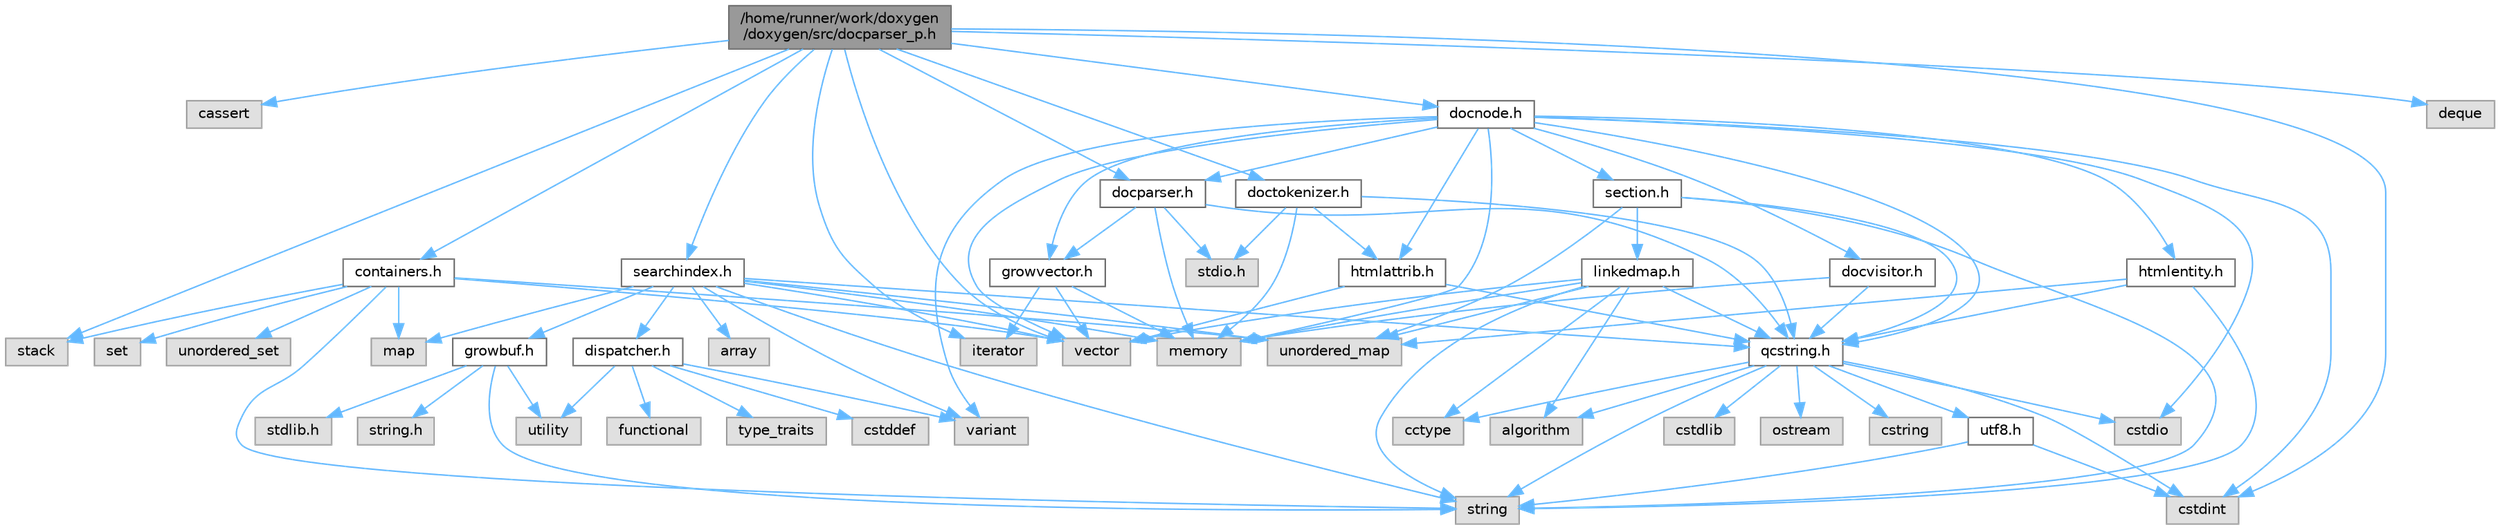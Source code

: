digraph "/home/runner/work/doxygen/doxygen/src/docparser_p.h"
{
 // INTERACTIVE_SVG=YES
 // LATEX_PDF_SIZE
  bgcolor="transparent";
  edge [fontname=Helvetica,fontsize=10,labelfontname=Helvetica,labelfontsize=10];
  node [fontname=Helvetica,fontsize=10,shape=box,height=0.2,width=0.4];
  Node1 [id="Node000001",label="/home/runner/work/doxygen\l/doxygen/src/docparser_p.h",height=0.2,width=0.4,color="gray40", fillcolor="grey60", style="filled", fontcolor="black",tooltip="Private header shared between docparser.cpp and docnode.cpp."];
  Node1 -> Node2 [id="edge1_Node000001_Node000002",color="steelblue1",style="solid"];
  Node2 [id="Node000002",label="cassert",height=0.2,width=0.4,color="grey60", fillcolor="#E0E0E0", style="filled"];
  Node1 -> Node3 [id="edge2_Node000001_Node000003",color="steelblue1",style="solid"];
  Node3 [id="Node000003",label="stack",height=0.2,width=0.4,color="grey60", fillcolor="#E0E0E0", style="filled"];
  Node1 -> Node4 [id="edge3_Node000001_Node000004",color="steelblue1",style="solid"];
  Node4 [id="Node000004",label="iterator",height=0.2,width=0.4,color="grey60", fillcolor="#E0E0E0", style="filled"];
  Node1 -> Node5 [id="edge4_Node000001_Node000005",color="steelblue1",style="solid"];
  Node5 [id="Node000005",label="vector",height=0.2,width=0.4,color="grey60", fillcolor="#E0E0E0", style="filled"];
  Node1 -> Node6 [id="edge5_Node000001_Node000006",color="steelblue1",style="solid"];
  Node6 [id="Node000006",label="deque",height=0.2,width=0.4,color="grey60", fillcolor="#E0E0E0", style="filled"];
  Node1 -> Node7 [id="edge6_Node000001_Node000007",color="steelblue1",style="solid"];
  Node7 [id="Node000007",label="cstdint",height=0.2,width=0.4,color="grey60", fillcolor="#E0E0E0", style="filled"];
  Node1 -> Node8 [id="edge7_Node000001_Node000008",color="steelblue1",style="solid"];
  Node8 [id="Node000008",label="containers.h",height=0.2,width=0.4,color="grey40", fillcolor="white", style="filled",URL="$d5/d75/containers_8h.html",tooltip=" "];
  Node8 -> Node5 [id="edge8_Node000008_Node000005",color="steelblue1",style="solid"];
  Node8 -> Node9 [id="edge9_Node000008_Node000009",color="steelblue1",style="solid"];
  Node9 [id="Node000009",label="string",height=0.2,width=0.4,color="grey60", fillcolor="#E0E0E0", style="filled"];
  Node8 -> Node10 [id="edge10_Node000008_Node000010",color="steelblue1",style="solid"];
  Node10 [id="Node000010",label="set",height=0.2,width=0.4,color="grey60", fillcolor="#E0E0E0", style="filled"];
  Node8 -> Node11 [id="edge11_Node000008_Node000011",color="steelblue1",style="solid"];
  Node11 [id="Node000011",label="map",height=0.2,width=0.4,color="grey60", fillcolor="#E0E0E0", style="filled"];
  Node8 -> Node12 [id="edge12_Node000008_Node000012",color="steelblue1",style="solid"];
  Node12 [id="Node000012",label="unordered_set",height=0.2,width=0.4,color="grey60", fillcolor="#E0E0E0", style="filled"];
  Node8 -> Node13 [id="edge13_Node000008_Node000013",color="steelblue1",style="solid"];
  Node13 [id="Node000013",label="unordered_map",height=0.2,width=0.4,color="grey60", fillcolor="#E0E0E0", style="filled"];
  Node8 -> Node3 [id="edge14_Node000008_Node000003",color="steelblue1",style="solid"];
  Node1 -> Node14 [id="edge15_Node000001_Node000014",color="steelblue1",style="solid"];
  Node14 [id="Node000014",label="docparser.h",height=0.2,width=0.4,color="grey40", fillcolor="white", style="filled",URL="$de/d9c/docparser_8h.html",tooltip=" "];
  Node14 -> Node15 [id="edge16_Node000014_Node000015",color="steelblue1",style="solid"];
  Node15 [id="Node000015",label="stdio.h",height=0.2,width=0.4,color="grey60", fillcolor="#E0E0E0", style="filled"];
  Node14 -> Node16 [id="edge17_Node000014_Node000016",color="steelblue1",style="solid"];
  Node16 [id="Node000016",label="memory",height=0.2,width=0.4,color="grey60", fillcolor="#E0E0E0", style="filled"];
  Node14 -> Node17 [id="edge18_Node000014_Node000017",color="steelblue1",style="solid"];
  Node17 [id="Node000017",label="qcstring.h",height=0.2,width=0.4,color="grey40", fillcolor="white", style="filled",URL="$d7/d5c/qcstring_8h.html",tooltip=" "];
  Node17 -> Node9 [id="edge19_Node000017_Node000009",color="steelblue1",style="solid"];
  Node17 -> Node18 [id="edge20_Node000017_Node000018",color="steelblue1",style="solid"];
  Node18 [id="Node000018",label="algorithm",height=0.2,width=0.4,color="grey60", fillcolor="#E0E0E0", style="filled"];
  Node17 -> Node19 [id="edge21_Node000017_Node000019",color="steelblue1",style="solid"];
  Node19 [id="Node000019",label="cctype",height=0.2,width=0.4,color="grey60", fillcolor="#E0E0E0", style="filled"];
  Node17 -> Node20 [id="edge22_Node000017_Node000020",color="steelblue1",style="solid"];
  Node20 [id="Node000020",label="cstring",height=0.2,width=0.4,color="grey60", fillcolor="#E0E0E0", style="filled"];
  Node17 -> Node21 [id="edge23_Node000017_Node000021",color="steelblue1",style="solid"];
  Node21 [id="Node000021",label="cstdio",height=0.2,width=0.4,color="grey60", fillcolor="#E0E0E0", style="filled"];
  Node17 -> Node22 [id="edge24_Node000017_Node000022",color="steelblue1",style="solid"];
  Node22 [id="Node000022",label="cstdlib",height=0.2,width=0.4,color="grey60", fillcolor="#E0E0E0", style="filled"];
  Node17 -> Node7 [id="edge25_Node000017_Node000007",color="steelblue1",style="solid"];
  Node17 -> Node23 [id="edge26_Node000017_Node000023",color="steelblue1",style="solid"];
  Node23 [id="Node000023",label="ostream",height=0.2,width=0.4,color="grey60", fillcolor="#E0E0E0", style="filled"];
  Node17 -> Node24 [id="edge27_Node000017_Node000024",color="steelblue1",style="solid"];
  Node24 [id="Node000024",label="utf8.h",height=0.2,width=0.4,color="grey40", fillcolor="white", style="filled",URL="$db/d7c/utf8_8h.html",tooltip="Various UTF8 related helper functions."];
  Node24 -> Node7 [id="edge28_Node000024_Node000007",color="steelblue1",style="solid"];
  Node24 -> Node9 [id="edge29_Node000024_Node000009",color="steelblue1",style="solid"];
  Node14 -> Node25 [id="edge30_Node000014_Node000025",color="steelblue1",style="solid"];
  Node25 [id="Node000025",label="growvector.h",height=0.2,width=0.4,color="grey40", fillcolor="white", style="filled",URL="$d7/d50/growvector_8h.html",tooltip=" "];
  Node25 -> Node5 [id="edge31_Node000025_Node000005",color="steelblue1",style="solid"];
  Node25 -> Node16 [id="edge32_Node000025_Node000016",color="steelblue1",style="solid"];
  Node25 -> Node4 [id="edge33_Node000025_Node000004",color="steelblue1",style="solid"];
  Node1 -> Node26 [id="edge34_Node000001_Node000026",color="steelblue1",style="solid"];
  Node26 [id="Node000026",label="docnode.h",height=0.2,width=0.4,color="grey40", fillcolor="white", style="filled",URL="$de/d2b/docnode_8h.html",tooltip=" "];
  Node26 -> Node21 [id="edge35_Node000026_Node000021",color="steelblue1",style="solid"];
  Node26 -> Node7 [id="edge36_Node000026_Node000007",color="steelblue1",style="solid"];
  Node26 -> Node5 [id="edge37_Node000026_Node000005",color="steelblue1",style="solid"];
  Node26 -> Node16 [id="edge38_Node000026_Node000016",color="steelblue1",style="solid"];
  Node26 -> Node27 [id="edge39_Node000026_Node000027",color="steelblue1",style="solid"];
  Node27 [id="Node000027",label="variant",height=0.2,width=0.4,color="grey60", fillcolor="#E0E0E0", style="filled"];
  Node26 -> Node17 [id="edge40_Node000026_Node000017",color="steelblue1",style="solid"];
  Node26 -> Node28 [id="edge41_Node000026_Node000028",color="steelblue1",style="solid"];
  Node28 [id="Node000028",label="docvisitor.h",height=0.2,width=0.4,color="grey40", fillcolor="white", style="filled",URL="$d2/d3c/docvisitor_8h.html",tooltip=" "];
  Node28 -> Node16 [id="edge42_Node000028_Node000016",color="steelblue1",style="solid"];
  Node28 -> Node17 [id="edge43_Node000028_Node000017",color="steelblue1",style="solid"];
  Node26 -> Node14 [id="edge44_Node000026_Node000014",color="steelblue1",style="solid"];
  Node26 -> Node29 [id="edge45_Node000026_Node000029",color="steelblue1",style="solid"];
  Node29 [id="Node000029",label="htmlattrib.h",height=0.2,width=0.4,color="grey40", fillcolor="white", style="filled",URL="$d0/d73/htmlattrib_8h.html",tooltip=" "];
  Node29 -> Node5 [id="edge46_Node000029_Node000005",color="steelblue1",style="solid"];
  Node29 -> Node17 [id="edge47_Node000029_Node000017",color="steelblue1",style="solid"];
  Node26 -> Node30 [id="edge48_Node000026_Node000030",color="steelblue1",style="solid"];
  Node30 [id="Node000030",label="htmlentity.h",height=0.2,width=0.4,color="grey40", fillcolor="white", style="filled",URL="$db/dc6/htmlentity_8h.html",tooltip=" "];
  Node30 -> Node13 [id="edge49_Node000030_Node000013",color="steelblue1",style="solid"];
  Node30 -> Node9 [id="edge50_Node000030_Node000009",color="steelblue1",style="solid"];
  Node30 -> Node17 [id="edge51_Node000030_Node000017",color="steelblue1",style="solid"];
  Node26 -> Node25 [id="edge52_Node000026_Node000025",color="steelblue1",style="solid"];
  Node26 -> Node31 [id="edge53_Node000026_Node000031",color="steelblue1",style="solid"];
  Node31 [id="Node000031",label="section.h",height=0.2,width=0.4,color="grey40", fillcolor="white", style="filled",URL="$d1/d2a/section_8h.html",tooltip=" "];
  Node31 -> Node9 [id="edge54_Node000031_Node000009",color="steelblue1",style="solid"];
  Node31 -> Node13 [id="edge55_Node000031_Node000013",color="steelblue1",style="solid"];
  Node31 -> Node17 [id="edge56_Node000031_Node000017",color="steelblue1",style="solid"];
  Node31 -> Node32 [id="edge57_Node000031_Node000032",color="steelblue1",style="solid"];
  Node32 [id="Node000032",label="linkedmap.h",height=0.2,width=0.4,color="grey40", fillcolor="white", style="filled",URL="$da/de1/linkedmap_8h.html",tooltip=" "];
  Node32 -> Node13 [id="edge58_Node000032_Node000013",color="steelblue1",style="solid"];
  Node32 -> Node5 [id="edge59_Node000032_Node000005",color="steelblue1",style="solid"];
  Node32 -> Node16 [id="edge60_Node000032_Node000016",color="steelblue1",style="solid"];
  Node32 -> Node9 [id="edge61_Node000032_Node000009",color="steelblue1",style="solid"];
  Node32 -> Node18 [id="edge62_Node000032_Node000018",color="steelblue1",style="solid"];
  Node32 -> Node19 [id="edge63_Node000032_Node000019",color="steelblue1",style="solid"];
  Node32 -> Node17 [id="edge64_Node000032_Node000017",color="steelblue1",style="solid"];
  Node1 -> Node33 [id="edge65_Node000001_Node000033",color="steelblue1",style="solid"];
  Node33 [id="Node000033",label="doctokenizer.h",height=0.2,width=0.4,color="grey40", fillcolor="white", style="filled",URL="$d0/d0c/doctokenizer_8h.html",tooltip=" "];
  Node33 -> Node15 [id="edge66_Node000033_Node000015",color="steelblue1",style="solid"];
  Node33 -> Node16 [id="edge67_Node000033_Node000016",color="steelblue1",style="solid"];
  Node33 -> Node29 [id="edge68_Node000033_Node000029",color="steelblue1",style="solid"];
  Node33 -> Node17 [id="edge69_Node000033_Node000017",color="steelblue1",style="solid"];
  Node1 -> Node34 [id="edge70_Node000001_Node000034",color="steelblue1",style="solid"];
  Node34 [id="Node000034",label="searchindex.h",height=0.2,width=0.4,color="grey40", fillcolor="white", style="filled",URL="$de/d07/searchindex_8h.html",tooltip="Web server based search engine."];
  Node34 -> Node16 [id="edge71_Node000034_Node000016",color="steelblue1",style="solid"];
  Node34 -> Node5 [id="edge72_Node000034_Node000005",color="steelblue1",style="solid"];
  Node34 -> Node11 [id="edge73_Node000034_Node000011",color="steelblue1",style="solid"];
  Node34 -> Node13 [id="edge74_Node000034_Node000013",color="steelblue1",style="solid"];
  Node34 -> Node9 [id="edge75_Node000034_Node000009",color="steelblue1",style="solid"];
  Node34 -> Node35 [id="edge76_Node000034_Node000035",color="steelblue1",style="solid"];
  Node35 [id="Node000035",label="array",height=0.2,width=0.4,color="grey60", fillcolor="#E0E0E0", style="filled"];
  Node34 -> Node27 [id="edge77_Node000034_Node000027",color="steelblue1",style="solid"];
  Node34 -> Node17 [id="edge78_Node000034_Node000017",color="steelblue1",style="solid"];
  Node34 -> Node36 [id="edge79_Node000034_Node000036",color="steelblue1",style="solid"];
  Node36 [id="Node000036",label="growbuf.h",height=0.2,width=0.4,color="grey40", fillcolor="white", style="filled",URL="$dd/d72/growbuf_8h.html",tooltip=" "];
  Node36 -> Node37 [id="edge80_Node000036_Node000037",color="steelblue1",style="solid"];
  Node37 [id="Node000037",label="utility",height=0.2,width=0.4,color="grey60", fillcolor="#E0E0E0", style="filled"];
  Node36 -> Node38 [id="edge81_Node000036_Node000038",color="steelblue1",style="solid"];
  Node38 [id="Node000038",label="stdlib.h",height=0.2,width=0.4,color="grey60", fillcolor="#E0E0E0", style="filled"];
  Node36 -> Node39 [id="edge82_Node000036_Node000039",color="steelblue1",style="solid"];
  Node39 [id="Node000039",label="string.h",height=0.2,width=0.4,color="grey60", fillcolor="#E0E0E0", style="filled"];
  Node36 -> Node9 [id="edge83_Node000036_Node000009",color="steelblue1",style="solid"];
  Node34 -> Node40 [id="edge84_Node000034_Node000040",color="steelblue1",style="solid"];
  Node40 [id="Node000040",label="dispatcher.h",height=0.2,width=0.4,color="grey40", fillcolor="white", style="filled",URL="$da/d73/dispatcher_8h.html",tooltip=" "];
  Node40 -> Node41 [id="edge85_Node000040_Node000041",color="steelblue1",style="solid"];
  Node41 [id="Node000041",label="cstddef",height=0.2,width=0.4,color="grey60", fillcolor="#E0E0E0", style="filled"];
  Node40 -> Node37 [id="edge86_Node000040_Node000037",color="steelblue1",style="solid"];
  Node40 -> Node42 [id="edge87_Node000040_Node000042",color="steelblue1",style="solid"];
  Node42 [id="Node000042",label="functional",height=0.2,width=0.4,color="grey60", fillcolor="#E0E0E0", style="filled"];
  Node40 -> Node27 [id="edge88_Node000040_Node000027",color="steelblue1",style="solid"];
  Node40 -> Node43 [id="edge89_Node000040_Node000043",color="steelblue1",style="solid"];
  Node43 [id="Node000043",label="type_traits",height=0.2,width=0.4,color="grey60", fillcolor="#E0E0E0", style="filled"];
}
